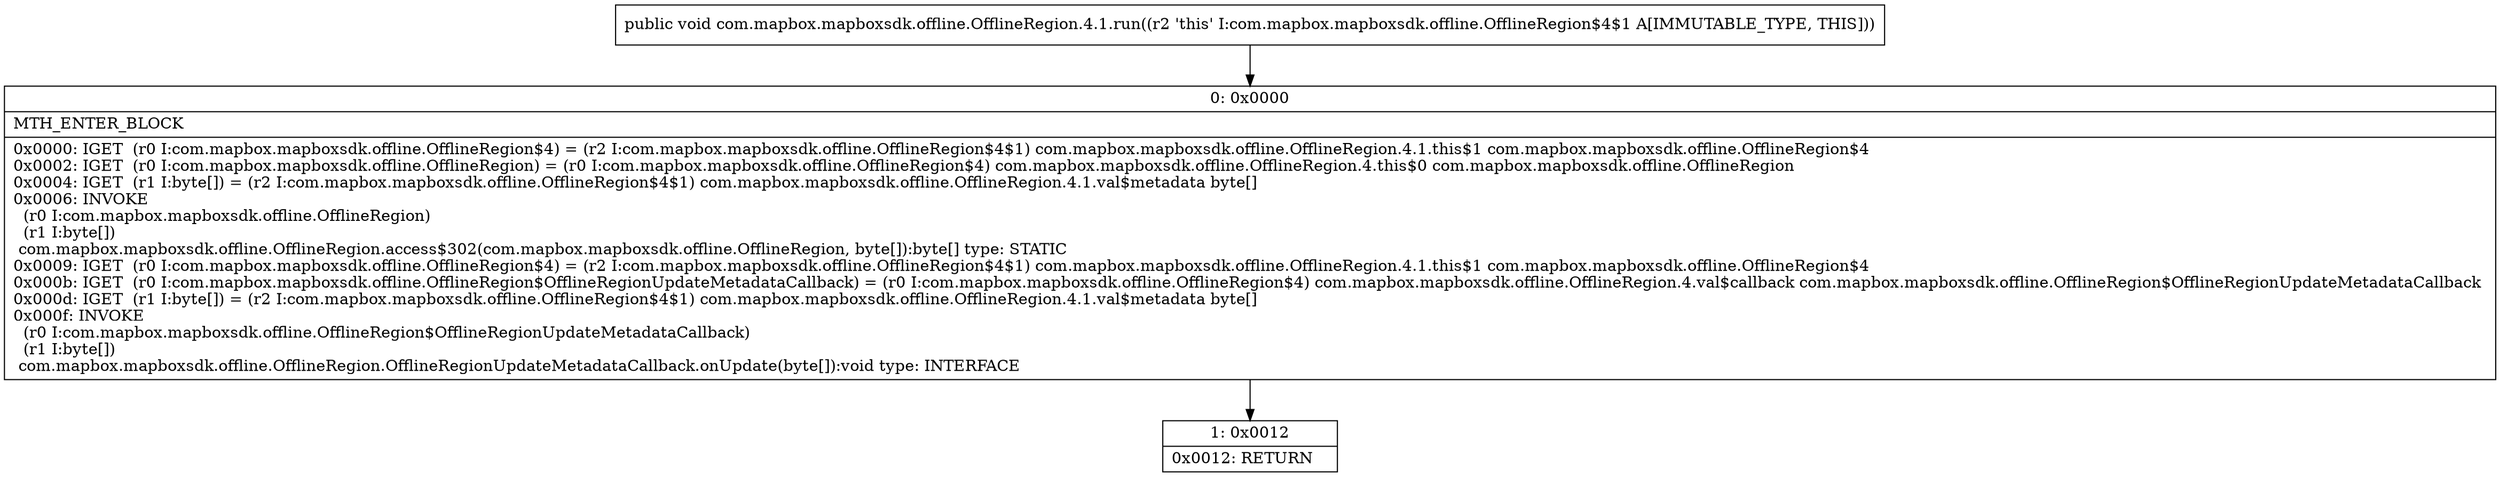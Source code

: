 digraph "CFG forcom.mapbox.mapboxsdk.offline.OfflineRegion.4.1.run()V" {
Node_0 [shape=record,label="{0\:\ 0x0000|MTH_ENTER_BLOCK\l|0x0000: IGET  (r0 I:com.mapbox.mapboxsdk.offline.OfflineRegion$4) = (r2 I:com.mapbox.mapboxsdk.offline.OfflineRegion$4$1) com.mapbox.mapboxsdk.offline.OfflineRegion.4.1.this$1 com.mapbox.mapboxsdk.offline.OfflineRegion$4 \l0x0002: IGET  (r0 I:com.mapbox.mapboxsdk.offline.OfflineRegion) = (r0 I:com.mapbox.mapboxsdk.offline.OfflineRegion$4) com.mapbox.mapboxsdk.offline.OfflineRegion.4.this$0 com.mapbox.mapboxsdk.offline.OfflineRegion \l0x0004: IGET  (r1 I:byte[]) = (r2 I:com.mapbox.mapboxsdk.offline.OfflineRegion$4$1) com.mapbox.mapboxsdk.offline.OfflineRegion.4.1.val$metadata byte[] \l0x0006: INVOKE  \l  (r0 I:com.mapbox.mapboxsdk.offline.OfflineRegion)\l  (r1 I:byte[])\l com.mapbox.mapboxsdk.offline.OfflineRegion.access$302(com.mapbox.mapboxsdk.offline.OfflineRegion, byte[]):byte[] type: STATIC \l0x0009: IGET  (r0 I:com.mapbox.mapboxsdk.offline.OfflineRegion$4) = (r2 I:com.mapbox.mapboxsdk.offline.OfflineRegion$4$1) com.mapbox.mapboxsdk.offline.OfflineRegion.4.1.this$1 com.mapbox.mapboxsdk.offline.OfflineRegion$4 \l0x000b: IGET  (r0 I:com.mapbox.mapboxsdk.offline.OfflineRegion$OfflineRegionUpdateMetadataCallback) = (r0 I:com.mapbox.mapboxsdk.offline.OfflineRegion$4) com.mapbox.mapboxsdk.offline.OfflineRegion.4.val$callback com.mapbox.mapboxsdk.offline.OfflineRegion$OfflineRegionUpdateMetadataCallback \l0x000d: IGET  (r1 I:byte[]) = (r2 I:com.mapbox.mapboxsdk.offline.OfflineRegion$4$1) com.mapbox.mapboxsdk.offline.OfflineRegion.4.1.val$metadata byte[] \l0x000f: INVOKE  \l  (r0 I:com.mapbox.mapboxsdk.offline.OfflineRegion$OfflineRegionUpdateMetadataCallback)\l  (r1 I:byte[])\l com.mapbox.mapboxsdk.offline.OfflineRegion.OfflineRegionUpdateMetadataCallback.onUpdate(byte[]):void type: INTERFACE \l}"];
Node_1 [shape=record,label="{1\:\ 0x0012|0x0012: RETURN   \l}"];
MethodNode[shape=record,label="{public void com.mapbox.mapboxsdk.offline.OfflineRegion.4.1.run((r2 'this' I:com.mapbox.mapboxsdk.offline.OfflineRegion$4$1 A[IMMUTABLE_TYPE, THIS])) }"];
MethodNode -> Node_0;
Node_0 -> Node_1;
}


